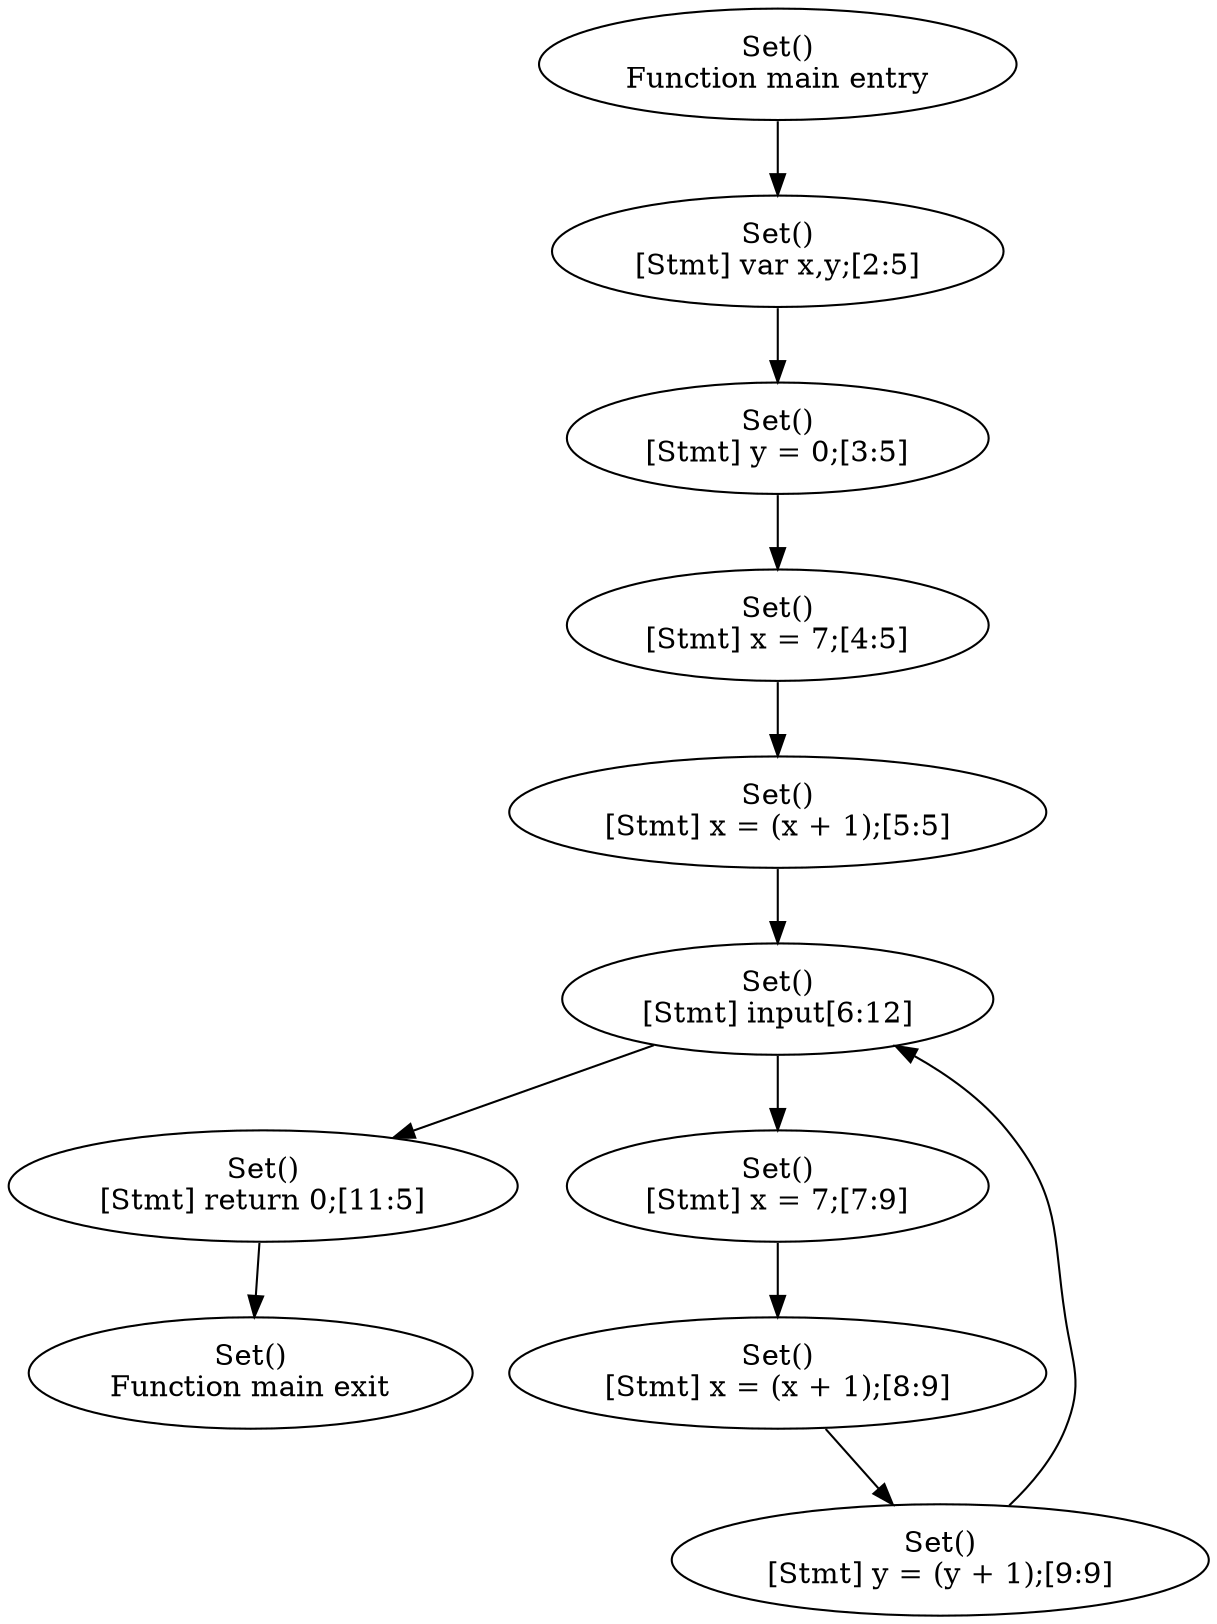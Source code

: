 digraph CFG{entry1_1[label="Set()\nFunction main entry"]
exit1_1[label="Set()\nFunction main exit"]
real12_6[label="Set()\n[Stmt] input[6:12]"]
real5_11[label="Set()\n[Stmt] return 0;[11:5]"]
real5_2[label="Set()\n[Stmt] var x,y;[2:5]"]
real5_3[label="Set()\n[Stmt] y = 0;[3:5]"]
real5_4[label="Set()\n[Stmt] x = 7;[4:5]"]
real5_5[label="Set()\n[Stmt] x = (x + 1);[5:5]"]
real9_7[label="Set()\n[Stmt] x = 7;[7:9]"]
real9_8[label="Set()\n[Stmt] x = (x + 1);[8:9]"]
real9_9[label="Set()\n[Stmt] y = (y + 1);[9:9]"]
entry1_1 -> real5_2[label=""]
real12_6 -> real5_11[label=""]
real12_6 -> real9_7[label=""]
real5_11 -> exit1_1[label=""]
real5_2 -> real5_3[label=""]
real5_3 -> real5_4[label=""]
real5_4 -> real5_5[label=""]
real5_5 -> real12_6[label=""]
real9_7 -> real9_8[label=""]
real9_8 -> real9_9[label=""]
real9_9 -> real12_6[label=""]
}